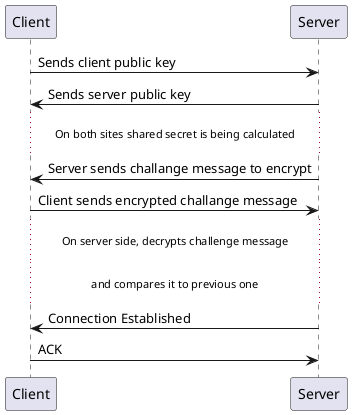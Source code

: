 @startuml ss
    Client -> Server: Sends client public key
    Server->Client: Sends server public key
    ...On both sites shared secret is being calculated...
    Server->Client: Server sends challange message to encrypt
    Client->Server: Client sends encrypted challange message
    ...On server side, decrypts challenge message...
    ...and compares it to previous one...
    Server->Client: Connection Established
    Client->Server: ACK
@enduml